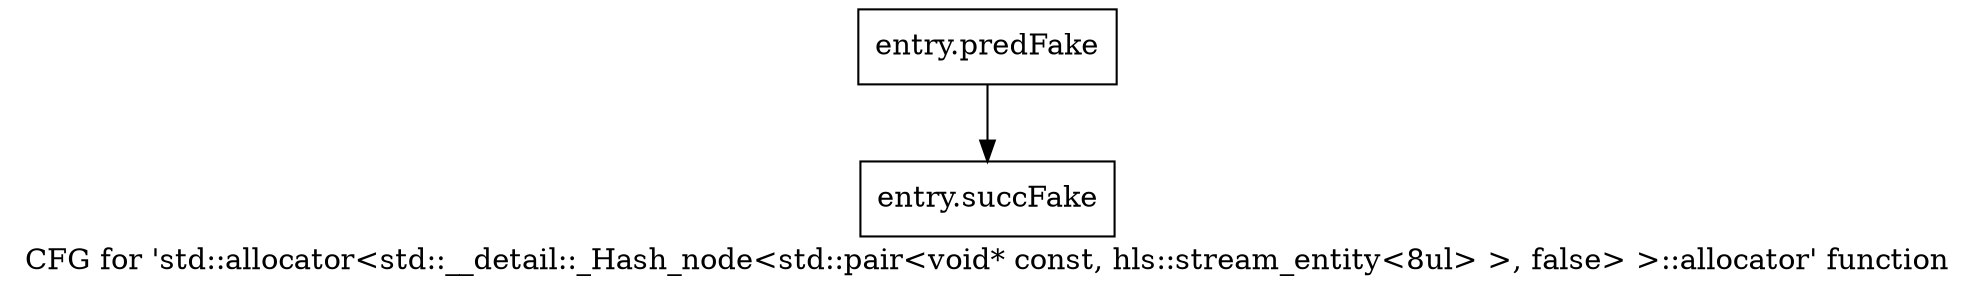 digraph "CFG for 'std::allocator\<std::__detail::_Hash_node\<std::pair\<void* const, hls::stream_entity\<8ul\> \>, false\> \>::allocator' function" {
	label="CFG for 'std::allocator\<std::__detail::_Hash_node\<std::pair\<void* const, hls::stream_entity\<8ul\> \>, false\> \>::allocator' function";

	Node0x57691b0 [shape=record,filename="",linenumber="",label="{entry.predFake}"];
	Node0x57691b0 -> Node0x58f6e10[ callList="" memoryops="" filename="/tools/Xilinx/Vitis_HLS/2023.1/tps/lnx64/gcc-8.3.0/lib/gcc/x86_64-pc-linux-gnu/8.3.0/../../../../include/c++/8.3.0/bits/allocator.h" execusionnum="1"];
	Node0x58f6e10 [shape=record,filename="/tools/Xilinx/Vitis_HLS/2023.1/tps/lnx64/gcc-8.3.0/lib/gcc/x86_64-pc-linux-gnu/8.3.0/../../../../include/c++/8.3.0/bits/allocator.h",linenumber="131",label="{entry.succFake}"];
}
